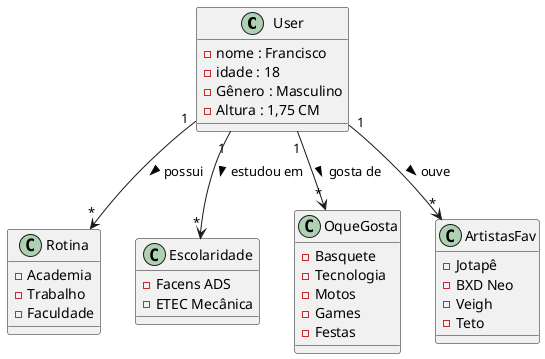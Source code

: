 @startuml
class User {
  - nome : Francisco
  - idade : 18  
  - Gênero : Masculino
  - Altura : 1,75 CM
}

class Rotina {
  - Academia
  - Trabalho
  - Faculdade
}

class Escolaridade {
  - Facens ADS 
  - ETEC Mecânica
}

class OqueGosta {
  - Basquete
  - Tecnologia
  - Motos
  - Games
  - Festas
}

class ArtistasFav {
  - Jotapê
  - BXD Neo
  - Veigh
  - Teto
}

' Relações com cardinalidade
User "1" --> "*" Rotina : possui >
User "1" --> "*" Escolaridade : estudou em >
User "1" --> "*" OqueGosta : gosta de >
User "1" --> "*" ArtistasFav : ouve >

@enduml
